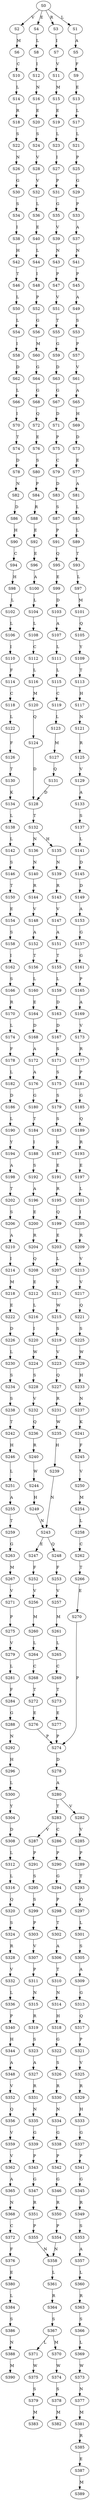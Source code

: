 strict digraph  {
	S0 -> S1 [ label = L ];
	S0 -> S2 [ label = V ];
	S0 -> S3 [ label = R ];
	S0 -> S4 [ label = E ];
	S1 -> S5 [ label = A ];
	S2 -> S6 [ label = M ];
	S3 -> S7 [ label = I ];
	S4 -> S8 [ label = L ];
	S5 -> S9 [ label = F ];
	S6 -> S10 [ label = C ];
	S7 -> S11 [ label = V ];
	S8 -> S12 [ label = I ];
	S9 -> S13 [ label = E ];
	S10 -> S14 [ label = L ];
	S11 -> S15 [ label = M ];
	S12 -> S16 [ label = N ];
	S13 -> S17 [ label = L ];
	S14 -> S18 [ label = R ];
	S15 -> S19 [ label = E ];
	S16 -> S20 [ label = E ];
	S17 -> S21 [ label = L ];
	S18 -> S22 [ label = S ];
	S19 -> S23 [ label = L ];
	S20 -> S24 [ label = S ];
	S21 -> S25 [ label = P ];
	S22 -> S26 [ label = N ];
	S23 -> S27 [ label = I ];
	S24 -> S28 [ label = V ];
	S25 -> S29 [ label = G ];
	S26 -> S30 [ label = G ];
	S27 -> S31 [ label = P ];
	S28 -> S32 [ label = V ];
	S29 -> S33 [ label = P ];
	S30 -> S34 [ label = S ];
	S31 -> S35 [ label = G ];
	S32 -> S36 [ label = L ];
	S33 -> S37 [ label = A ];
	S34 -> S38 [ label = I ];
	S35 -> S39 [ label = V ];
	S36 -> S40 [ label = E ];
	S37 -> S41 [ label = N ];
	S38 -> S42 [ label = H ];
	S39 -> S43 [ label = N ];
	S40 -> S44 [ label = L ];
	S41 -> S45 [ label = P ];
	S42 -> S46 [ label = T ];
	S43 -> S47 [ label = P ];
	S44 -> S48 [ label = I ];
	S45 -> S49 [ label = A ];
	S46 -> S50 [ label = L ];
	S47 -> S51 [ label = V ];
	S48 -> S52 [ label = P ];
	S49 -> S53 [ label = S ];
	S50 -> S54 [ label = L ];
	S51 -> S55 [ label = T ];
	S52 -> S56 [ label = G ];
	S53 -> S57 [ label = P ];
	S54 -> S58 [ label = I ];
	S55 -> S59 [ label = G ];
	S56 -> S60 [ label = M ];
	S57 -> S61 [ label = V ];
	S58 -> S62 [ label = D ];
	S59 -> S63 [ label = D ];
	S60 -> S64 [ label = G ];
	S61 -> S65 [ label = A ];
	S62 -> S66 [ label = L ];
	S63 -> S67 [ label = G ];
	S64 -> S68 [ label = G ];
	S65 -> S69 [ label = H ];
	S66 -> S70 [ label = I ];
	S67 -> S71 [ label = D ];
	S68 -> S72 [ label = Q ];
	S69 -> S73 [ label = D ];
	S70 -> S74 [ label = T ];
	S71 -> S75 [ label = P ];
	S72 -> S76 [ label = E ];
	S73 -> S77 [ label = E ];
	S74 -> S78 [ label = D ];
	S75 -> S79 [ label = C ];
	S76 -> S80 [ label = S ];
	S77 -> S81 [ label = A ];
	S78 -> S82 [ label = N ];
	S79 -> S83 [ label = D ];
	S80 -> S84 [ label = P ];
	S81 -> S85 [ label = L ];
	S82 -> S86 [ label = D ];
	S83 -> S87 [ label = S ];
	S84 -> S88 [ label = R ];
	S85 -> S89 [ label = L ];
	S86 -> S90 [ label = H ];
	S87 -> S91 [ label = P ];
	S88 -> S92 [ label = E ];
	S89 -> S93 [ label = T ];
	S90 -> S94 [ label = C ];
	S91 -> S95 [ label = Q ];
	S92 -> S96 [ label = E ];
	S93 -> S97 [ label = L ];
	S94 -> S98 [ label = H ];
	S95 -> S99 [ label = E ];
	S96 -> S100 [ label = A ];
	S97 -> S101 [ label = M ];
	S98 -> S102 [ label = L ];
	S99 -> S103 [ label = D ];
	S100 -> S104 [ label = L ];
	S101 -> S105 [ label = Q ];
	S102 -> S106 [ label = L ];
	S103 -> S107 [ label = A ];
	S104 -> S108 [ label = L ];
	S105 -> S109 [ label = Y ];
	S106 -> S110 [ label = I ];
	S107 -> S111 [ label = L ];
	S108 -> S112 [ label = C ];
	S109 -> S113 [ label = T ];
	S110 -> S114 [ label = F ];
	S111 -> S115 [ label = L ];
	S112 -> S116 [ label = L ];
	S113 -> S117 [ label = H ];
	S114 -> S118 [ label = C ];
	S115 -> S119 [ label = C ];
	S116 -> S120 [ label = M ];
	S117 -> S121 [ label = N ];
	S118 -> S122 [ label = L ];
	S119 -> S123 [ label = L ];
	S120 -> S124 [ label = Q ];
	S121 -> S125 [ label = R ];
	S122 -> S126 [ label = F ];
	S123 -> S127 [ label = M ];
	S124 -> S128 [ label = D ];
	S125 -> S129 [ label = V ];
	S126 -> S130 [ label = T ];
	S127 -> S131 [ label = Q ];
	S128 -> S132 [ label = T ];
	S129 -> S133 [ label = A ];
	S130 -> S134 [ label = K ];
	S131 -> S128 [ label = D ];
	S132 -> S135 [ label = H ];
	S132 -> S136 [ label = N ];
	S133 -> S137 [ label = S ];
	S134 -> S138 [ label = L ];
	S135 -> S139 [ label = N ];
	S136 -> S140 [ label = N ];
	S137 -> S141 [ label = L ];
	S138 -> S142 [ label = L ];
	S139 -> S143 [ label = R ];
	S140 -> S144 [ label = R ];
	S141 -> S145 [ label = D ];
	S142 -> S146 [ label = S ];
	S143 -> S147 [ label = V ];
	S144 -> S148 [ label = V ];
	S145 -> S149 [ label = D ];
	S146 -> S150 [ label = T ];
	S147 -> S151 [ label = A ];
	S148 -> S152 [ label = A ];
	S149 -> S153 [ label = A ];
	S150 -> S154 [ label = E ];
	S151 -> S155 [ label = T ];
	S152 -> S156 [ label = T ];
	S153 -> S157 [ label = G ];
	S154 -> S158 [ label = S ];
	S155 -> S159 [ label = L ];
	S156 -> S160 [ label = L ];
	S157 -> S161 [ label = G ];
	S158 -> S162 [ label = I ];
	S159 -> S163 [ label = D ];
	S160 -> S164 [ label = E ];
	S161 -> S165 [ label = P ];
	S162 -> S166 [ label = S ];
	S163 -> S167 [ label = D ];
	S164 -> S168 [ label = D ];
	S165 -> S169 [ label = A ];
	S166 -> S170 [ label = R ];
	S167 -> S171 [ label = S ];
	S168 -> S172 [ label = A ];
	S169 -> S173 [ label = V ];
	S170 -> S174 [ label = L ];
	S171 -> S175 [ label = S ];
	S172 -> S176 [ label = A ];
	S173 -> S177 [ label = R ];
	S174 -> S178 [ label = F ];
	S175 -> S179 [ label = S ];
	S176 -> S180 [ label = G ];
	S177 -> S181 [ label = P ];
	S178 -> S182 [ label = L ];
	S179 -> S183 [ label = S ];
	S180 -> S184 [ label = T ];
	S181 -> S185 [ label = G ];
	S182 -> S186 [ label = D ];
	S183 -> S187 [ label = S ];
	S184 -> S188 [ label = I ];
	S185 -> S189 [ label = Q ];
	S186 -> S190 [ label = L ];
	S187 -> S191 [ label = E ];
	S188 -> S192 [ label = S ];
	S189 -> S193 [ label = R ];
	S190 -> S194 [ label = Y ];
	S191 -> S195 [ label = R ];
	S192 -> S196 [ label = A ];
	S193 -> S197 [ label = E ];
	S194 -> S198 [ label = A ];
	S195 -> S199 [ label = Q ];
	S196 -> S200 [ label = E ];
	S197 -> S201 [ label = L ];
	S198 -> S202 [ label = T ];
	S199 -> S203 [ label = E ];
	S200 -> S204 [ label = R ];
	S201 -> S205 [ label = I ];
	S202 -> S206 [ label = S ];
	S203 -> S207 [ label = L ];
	S204 -> S208 [ label = Q ];
	S205 -> S209 [ label = R ];
	S206 -> S210 [ label = A ];
	S207 -> S211 [ label = V ];
	S208 -> S212 [ label = E ];
	S209 -> S213 [ label = V ];
	S210 -> S214 [ label = I ];
	S211 -> S215 [ label = W ];
	S212 -> S216 [ label = L ];
	S213 -> S217 [ label = V ];
	S214 -> S218 [ label = M ];
	S215 -> S219 [ label = S ];
	S216 -> S220 [ label = I ];
	S217 -> S221 [ label = Q ];
	S218 -> S222 [ label = E ];
	S219 -> S223 [ label = V ];
	S220 -> S224 [ label = W ];
	S221 -> S225 [ label = S ];
	S222 -> S226 [ label = D ];
	S223 -> S227 [ label = Q ];
	S224 -> S228 [ label = S ];
	S225 -> S229 [ label = W ];
	S226 -> S230 [ label = L ];
	S227 -> S231 [ label = R ];
	S228 -> S232 [ label = V ];
	S229 -> S233 [ label = H ];
	S230 -> S234 [ label = S ];
	S231 -> S235 [ label = W ];
	S232 -> S236 [ label = Q ];
	S233 -> S237 [ label = N ];
	S234 -> S238 [ label = S ];
	S235 -> S239 [ label = H ];
	S236 -> S240 [ label = R ];
	S237 -> S241 [ label = K ];
	S238 -> S242 [ label = T ];
	S239 -> S243 [ label = N ];
	S240 -> S244 [ label = W ];
	S241 -> S245 [ label = F ];
	S242 -> S246 [ label = H ];
	S243 -> S247 [ label = E ];
	S243 -> S248 [ label = Q ];
	S244 -> S249 [ label = H ];
	S245 -> S250 [ label = V ];
	S246 -> S251 [ label = L ];
	S247 -> S252 [ label = F ];
	S248 -> S253 [ label = F ];
	S249 -> S243 [ label = N ];
	S250 -> S254 [ label = M ];
	S251 -> S255 [ label = A ];
	S252 -> S256 [ label = V ];
	S253 -> S257 [ label = V ];
	S254 -> S258 [ label = L ];
	S255 -> S259 [ label = T ];
	S256 -> S260 [ label = M ];
	S257 -> S261 [ label = M ];
	S258 -> S262 [ label = C ];
	S259 -> S263 [ label = G ];
	S260 -> S264 [ label = L ];
	S261 -> S265 [ label = L ];
	S262 -> S266 [ label = T ];
	S263 -> S267 [ label = M ];
	S264 -> S268 [ label = C ];
	S265 -> S269 [ label = C ];
	S266 -> S270 [ label = E ];
	S267 -> S271 [ label = V ];
	S268 -> S272 [ label = T ];
	S269 -> S273 [ label = T ];
	S270 -> S274 [ label = P ];
	S271 -> S275 [ label = P ];
	S272 -> S276 [ label = E ];
	S273 -> S277 [ label = E ];
	S274 -> S278 [ label = D ];
	S275 -> S279 [ label = V ];
	S276 -> S274 [ label = P ];
	S277 -> S274 [ label = P ];
	S278 -> S280 [ label = A ];
	S279 -> S281 [ label = L ];
	S280 -> S282 [ label = V ];
	S280 -> S283 [ label = T ];
	S281 -> S284 [ label = F ];
	S282 -> S285 [ label = V ];
	S283 -> S286 [ label = C ];
	S283 -> S287 [ label = V ];
	S284 -> S288 [ label = G ];
	S285 -> S289 [ label = P ];
	S286 -> S290 [ label = P ];
	S287 -> S291 [ label = P ];
	S288 -> S292 [ label = N ];
	S289 -> S293 [ label = T ];
	S290 -> S294 [ label = G ];
	S291 -> S295 [ label = S ];
	S292 -> S296 [ label = H ];
	S293 -> S297 [ label = Q ];
	S294 -> S298 [ label = P ];
	S295 -> S299 [ label = S ];
	S296 -> S300 [ label = L ];
	S297 -> S301 [ label = L ];
	S298 -> S302 [ label = T ];
	S299 -> S303 [ label = P ];
	S300 -> S304 [ label = Y ];
	S301 -> S305 [ label = S ];
	S302 -> S306 [ label = A ];
	S303 -> S307 [ label = V ];
	S304 -> S308 [ label = D ];
	S305 -> S309 [ label = A ];
	S306 -> S310 [ label = T ];
	S307 -> S311 [ label = P ];
	S308 -> S312 [ label = L ];
	S309 -> S313 [ label = G ];
	S310 -> S314 [ label = N ];
	S311 -> S315 [ label = N ];
	S312 -> S316 [ label = L ];
	S313 -> S317 [ label = Q ];
	S314 -> S318 [ label = H ];
	S315 -> S319 [ label = R ];
	S316 -> S320 [ label = Q ];
	S317 -> S321 [ label = P ];
	S318 -> S322 [ label = G ];
	S319 -> S323 [ label = S ];
	S320 -> S324 [ label = S ];
	S321 -> S325 [ label = V ];
	S322 -> S326 [ label = S ];
	S323 -> S327 [ label = A ];
	S324 -> S328 [ label = R ];
	S325 -> S329 [ label = R ];
	S326 -> S330 [ label = R ];
	S327 -> S331 [ label = R ];
	S328 -> S332 [ label = V ];
	S329 -> S333 [ label = H ];
	S330 -> S334 [ label = N ];
	S331 -> S335 [ label = N ];
	S332 -> S336 [ label = L ];
	S333 -> S337 [ label = G ];
	S334 -> S338 [ label = G ];
	S335 -> S339 [ label = G ];
	S336 -> S340 [ label = P ];
	S337 -> S341 [ label = P ];
	S338 -> S342 [ label = P ];
	S339 -> S343 [ label = P ];
	S340 -> S344 [ label = H ];
	S341 -> S345 [ label = G ];
	S342 -> S346 [ label = G ];
	S343 -> S347 [ label = G ];
	S344 -> S348 [ label = A ];
	S345 -> S349 [ label = R ];
	S346 -> S350 [ label = R ];
	S347 -> S351 [ label = R ];
	S348 -> S352 [ label = V ];
	S349 -> S353 [ label = S ];
	S350 -> S354 [ label = P ];
	S351 -> S355 [ label = P ];
	S352 -> S356 [ label = Q ];
	S353 -> S357 [ label = A ];
	S354 -> S358 [ label = N ];
	S355 -> S358 [ label = N ];
	S356 -> S359 [ label = V ];
	S357 -> S360 [ label = L ];
	S358 -> S361 [ label = L ];
	S359 -> S362 [ label = V ];
	S360 -> S363 [ label = R ];
	S361 -> S364 [ label = R ];
	S362 -> S365 [ label = A ];
	S363 -> S366 [ label = S ];
	S364 -> S367 [ label = S ];
	S365 -> S368 [ label = N ];
	S366 -> S369 [ label = L ];
	S367 -> S370 [ label = M ];
	S367 -> S371 [ label = L ];
	S368 -> S372 [ label = C ];
	S369 -> S373 [ label = W ];
	S370 -> S374 [ label = W ];
	S371 -> S375 [ label = W ];
	S372 -> S376 [ label = F ];
	S373 -> S377 [ label = N ];
	S374 -> S378 [ label = S ];
	S375 -> S379 [ label = S ];
	S376 -> S380 [ label = E ];
	S377 -> S381 [ label = M ];
	S378 -> S382 [ label = M ];
	S379 -> S383 [ label = M ];
	S380 -> S384 [ label = L ];
	S381 -> S385 [ label = R ];
	S384 -> S386 [ label = S ];
	S385 -> S387 [ label = E ];
	S386 -> S388 [ label = N ];
	S387 -> S389 [ label = M ];
	S388 -> S390 [ label = M ];
}
